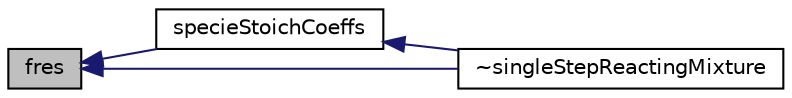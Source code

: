 digraph "fres"
{
  bgcolor="transparent";
  edge [fontname="Helvetica",fontsize="10",labelfontname="Helvetica",labelfontsize="10"];
  node [fontname="Helvetica",fontsize="10",shape=record];
  rankdir="LR";
  Node1 [label="fres",height=0.2,width=0.4,color="black", fillcolor="grey75", style="filled", fontcolor="black"];
  Node1 -> Node2 [dir="back",color="midnightblue",fontsize="10",style="solid",fontname="Helvetica"];
  Node2 [label="specieStoichCoeffs",height=0.2,width=0.4,color="black",URL="$a02326.html#a4f83cbad6d3e527750a1db769b57bf6a",tooltip="Return the stoichiometric coefficient for the reaction. "];
  Node2 -> Node3 [dir="back",color="midnightblue",fontsize="10",style="solid",fontname="Helvetica"];
  Node3 [label="~singleStepReactingMixture",height=0.2,width=0.4,color="black",URL="$a02326.html#a9570e7b1bec33eaa23d8fdc24ba03ff8",tooltip="Destructor. "];
  Node1 -> Node3 [dir="back",color="midnightblue",fontsize="10",style="solid",fontname="Helvetica"];
}
